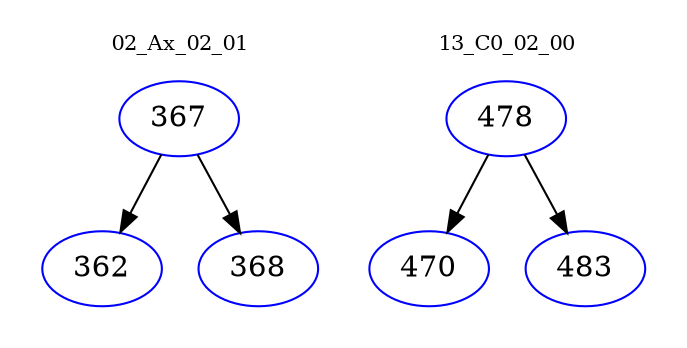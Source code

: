 digraph{
subgraph cluster_0 {
color = white
label = "02_Ax_02_01";
fontsize=10;
T0_367 [label="367", color="blue"]
T0_367 -> T0_362 [color="black"]
T0_362 [label="362", color="blue"]
T0_367 -> T0_368 [color="black"]
T0_368 [label="368", color="blue"]
}
subgraph cluster_1 {
color = white
label = "13_C0_02_00";
fontsize=10;
T1_478 [label="478", color="blue"]
T1_478 -> T1_470 [color="black"]
T1_470 [label="470", color="blue"]
T1_478 -> T1_483 [color="black"]
T1_483 [label="483", color="blue"]
}
}
